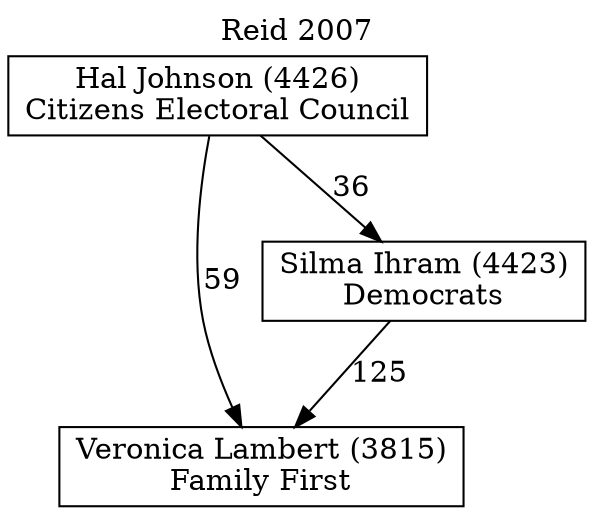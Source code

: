 // House preference flow
digraph "Veronica Lambert (3815)_Reid_2007" {
	graph [label="Reid 2007" labelloc=t mclimit=10]
	node [shape=box]
	"Veronica Lambert (3815)" [label="Veronica Lambert (3815)
Family First"]
	"Silma Ihram (4423)" [label="Silma Ihram (4423)
Democrats"]
	"Hal Johnson (4426)" [label="Hal Johnson (4426)
Citizens Electoral Council"]
	"Silma Ihram (4423)" -> "Veronica Lambert (3815)" [label=125]
	"Hal Johnson (4426)" -> "Silma Ihram (4423)" [label=36]
	"Hal Johnson (4426)" -> "Veronica Lambert (3815)" [label=59]
}
